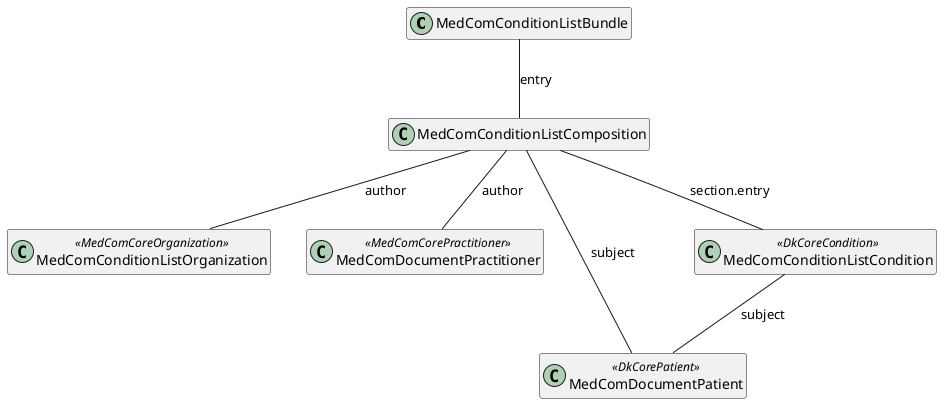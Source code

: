 @startuml DocumentModel

hide empty members

class "MedComConditionListBundle" as document
class "MedComConditionListComposition" as composition
class "MedComConditionListOrganization" as organization <<MedComCoreOrganization>>
class "MedComDocumentPractitioner" as practitioner <<MedComCorePractitioner>>
class "MedComDocumentPatient" as patient <<DkCorePatient>>
class "MedComConditionListCondition" as condition <<DkCoreCondition>>
   
document -- composition : "entry"
composition -- organization : "author"
composition -- practitioner : "author"
composition -- patient : "subject"
composition -- condition : "section.entry"
condition -- patient : "subject"


@enduml